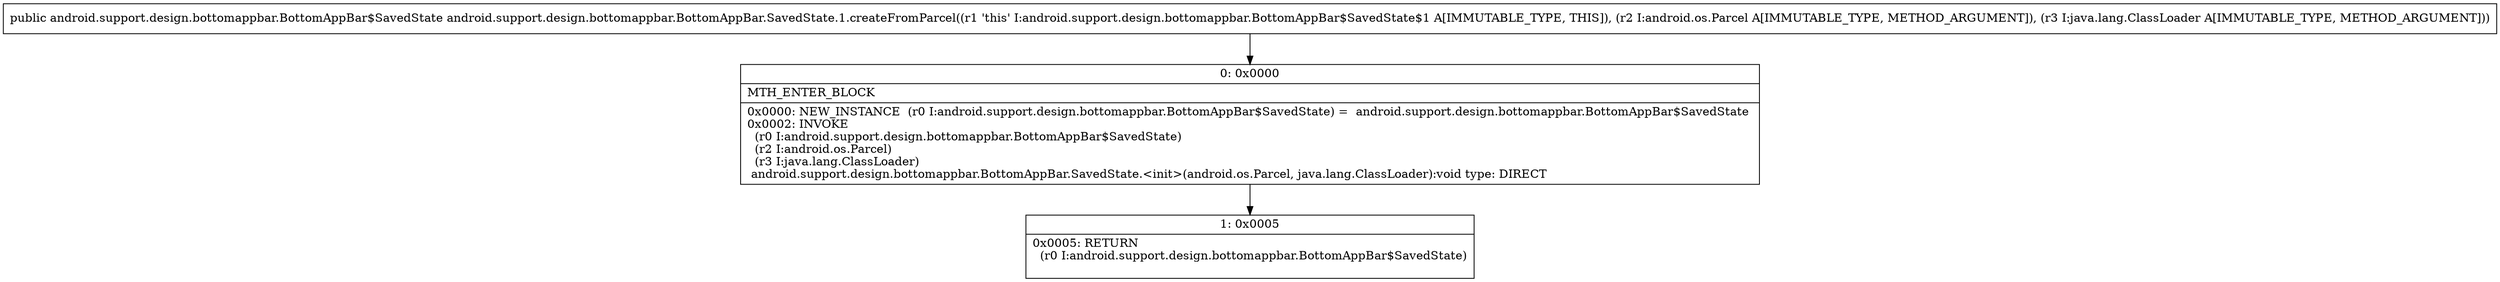digraph "CFG forandroid.support.design.bottomappbar.BottomAppBar.SavedState.1.createFromParcel(Landroid\/os\/Parcel;Ljava\/lang\/ClassLoader;)Landroid\/support\/design\/bottomappbar\/BottomAppBar$SavedState;" {
Node_0 [shape=record,label="{0\:\ 0x0000|MTH_ENTER_BLOCK\l|0x0000: NEW_INSTANCE  (r0 I:android.support.design.bottomappbar.BottomAppBar$SavedState) =  android.support.design.bottomappbar.BottomAppBar$SavedState \l0x0002: INVOKE  \l  (r0 I:android.support.design.bottomappbar.BottomAppBar$SavedState)\l  (r2 I:android.os.Parcel)\l  (r3 I:java.lang.ClassLoader)\l android.support.design.bottomappbar.BottomAppBar.SavedState.\<init\>(android.os.Parcel, java.lang.ClassLoader):void type: DIRECT \l}"];
Node_1 [shape=record,label="{1\:\ 0x0005|0x0005: RETURN  \l  (r0 I:android.support.design.bottomappbar.BottomAppBar$SavedState)\l \l}"];
MethodNode[shape=record,label="{public android.support.design.bottomappbar.BottomAppBar$SavedState android.support.design.bottomappbar.BottomAppBar.SavedState.1.createFromParcel((r1 'this' I:android.support.design.bottomappbar.BottomAppBar$SavedState$1 A[IMMUTABLE_TYPE, THIS]), (r2 I:android.os.Parcel A[IMMUTABLE_TYPE, METHOD_ARGUMENT]), (r3 I:java.lang.ClassLoader A[IMMUTABLE_TYPE, METHOD_ARGUMENT])) }"];
MethodNode -> Node_0;
Node_0 -> Node_1;
}

